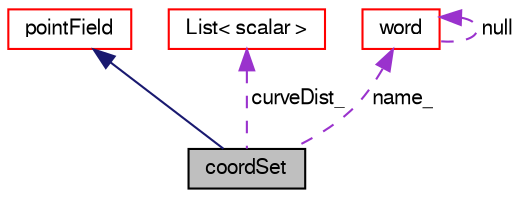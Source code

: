 digraph "coordSet"
{
  bgcolor="transparent";
  edge [fontname="FreeSans",fontsize="10",labelfontname="FreeSans",labelfontsize="10"];
  node [fontname="FreeSans",fontsize="10",shape=record];
  Node23 [label="coordSet",height=0.2,width=0.4,color="black", fillcolor="grey75", style="filled", fontcolor="black"];
  Node24 -> Node23 [dir="back",color="midnightblue",fontsize="10",style="solid",fontname="FreeSans"];
  Node24 [label="pointField",height=0.2,width=0.4,color="red",URL="$a26466.html"];
  Node34 -> Node23 [dir="back",color="darkorchid3",fontsize="10",style="dashed",label=" curveDist_" ,fontname="FreeSans"];
  Node34 [label="List\< scalar \>",height=0.2,width=0.4,color="red",URL="$a25694.html"];
  Node36 -> Node23 [dir="back",color="darkorchid3",fontsize="10",style="dashed",label=" name_" ,fontname="FreeSans"];
  Node36 [label="word",height=0.2,width=0.4,color="red",URL="$a28258.html",tooltip="A class for handling words, derived from string. "];
  Node36 -> Node36 [dir="back",color="darkorchid3",fontsize="10",style="dashed",label=" null" ,fontname="FreeSans"];
}
